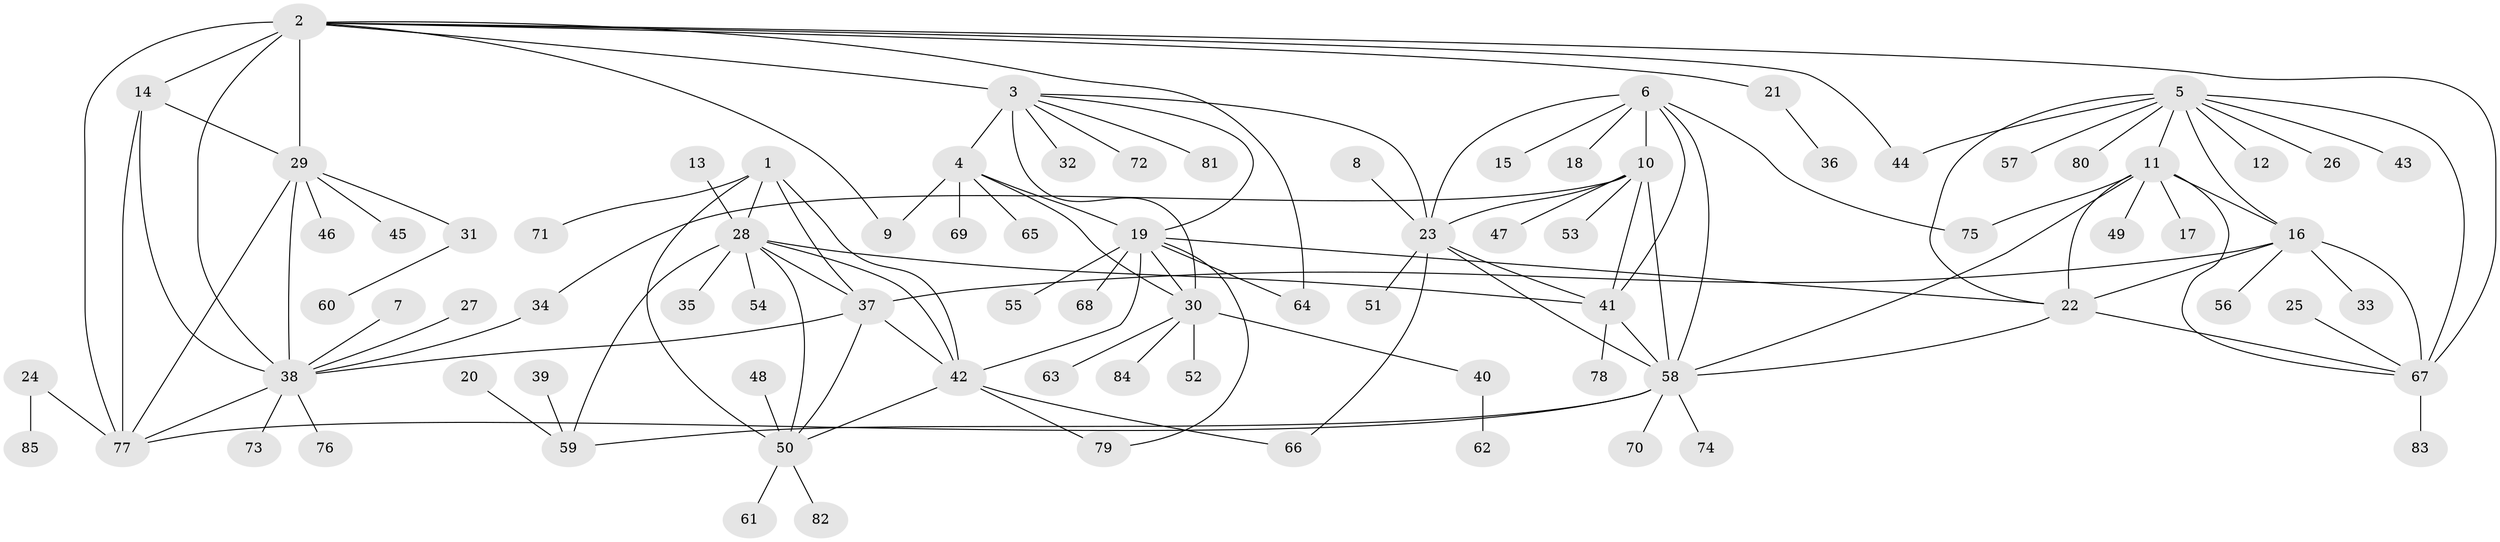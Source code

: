 // original degree distribution, {9: 0.058333333333333334, 11: 0.016666666666666666, 5: 0.025, 8: 0.06666666666666667, 6: 0.025, 12: 0.016666666666666666, 10: 0.025, 7: 0.025, 1: 0.5833333333333334, 2: 0.13333333333333333, 3: 0.025}
// Generated by graph-tools (version 1.1) at 2025/37/03/04/25 23:37:36]
// undirected, 85 vertices, 126 edges
graph export_dot {
  node [color=gray90,style=filled];
  1;
  2;
  3;
  4;
  5;
  6;
  7;
  8;
  9;
  10;
  11;
  12;
  13;
  14;
  15;
  16;
  17;
  18;
  19;
  20;
  21;
  22;
  23;
  24;
  25;
  26;
  27;
  28;
  29;
  30;
  31;
  32;
  33;
  34;
  35;
  36;
  37;
  38;
  39;
  40;
  41;
  42;
  43;
  44;
  45;
  46;
  47;
  48;
  49;
  50;
  51;
  52;
  53;
  54;
  55;
  56;
  57;
  58;
  59;
  60;
  61;
  62;
  63;
  64;
  65;
  66;
  67;
  68;
  69;
  70;
  71;
  72;
  73;
  74;
  75;
  76;
  77;
  78;
  79;
  80;
  81;
  82;
  83;
  84;
  85;
  1 -- 28 [weight=2.0];
  1 -- 37 [weight=2.0];
  1 -- 42 [weight=2.0];
  1 -- 50 [weight=2.0];
  1 -- 71 [weight=1.0];
  2 -- 3 [weight=1.0];
  2 -- 9 [weight=1.0];
  2 -- 14 [weight=2.0];
  2 -- 21 [weight=1.0];
  2 -- 29 [weight=2.0];
  2 -- 38 [weight=2.0];
  2 -- 44 [weight=1.0];
  2 -- 64 [weight=1.0];
  2 -- 67 [weight=1.0];
  2 -- 77 [weight=2.0];
  3 -- 4 [weight=4.0];
  3 -- 19 [weight=2.0];
  3 -- 23 [weight=1.0];
  3 -- 30 [weight=2.0];
  3 -- 32 [weight=1.0];
  3 -- 72 [weight=1.0];
  3 -- 81 [weight=1.0];
  4 -- 9 [weight=1.0];
  4 -- 19 [weight=2.0];
  4 -- 30 [weight=2.0];
  4 -- 65 [weight=1.0];
  4 -- 69 [weight=1.0];
  5 -- 11 [weight=2.0];
  5 -- 12 [weight=1.0];
  5 -- 16 [weight=2.0];
  5 -- 22 [weight=2.0];
  5 -- 26 [weight=1.0];
  5 -- 43 [weight=1.0];
  5 -- 44 [weight=1.0];
  5 -- 57 [weight=1.0];
  5 -- 67 [weight=2.0];
  5 -- 80 [weight=1.0];
  6 -- 10 [weight=2.0];
  6 -- 15 [weight=1.0];
  6 -- 18 [weight=1.0];
  6 -- 23 [weight=2.0];
  6 -- 41 [weight=2.0];
  6 -- 58 [weight=2.0];
  6 -- 75 [weight=1.0];
  7 -- 38 [weight=1.0];
  8 -- 23 [weight=1.0];
  10 -- 23 [weight=1.0];
  10 -- 34 [weight=1.0];
  10 -- 41 [weight=1.0];
  10 -- 47 [weight=1.0];
  10 -- 53 [weight=1.0];
  10 -- 58 [weight=1.0];
  11 -- 16 [weight=1.0];
  11 -- 17 [weight=1.0];
  11 -- 22 [weight=1.0];
  11 -- 49 [weight=1.0];
  11 -- 58 [weight=1.0];
  11 -- 67 [weight=1.0];
  11 -- 75 [weight=1.0];
  13 -- 28 [weight=1.0];
  14 -- 29 [weight=1.0];
  14 -- 38 [weight=1.0];
  14 -- 77 [weight=1.0];
  16 -- 22 [weight=1.0];
  16 -- 33 [weight=1.0];
  16 -- 37 [weight=1.0];
  16 -- 56 [weight=1.0];
  16 -- 67 [weight=1.0];
  19 -- 22 [weight=1.0];
  19 -- 30 [weight=1.0];
  19 -- 42 [weight=1.0];
  19 -- 55 [weight=1.0];
  19 -- 64 [weight=1.0];
  19 -- 68 [weight=1.0];
  19 -- 79 [weight=1.0];
  20 -- 59 [weight=1.0];
  21 -- 36 [weight=1.0];
  22 -- 58 [weight=1.0];
  22 -- 67 [weight=1.0];
  23 -- 41 [weight=1.0];
  23 -- 51 [weight=1.0];
  23 -- 58 [weight=1.0];
  23 -- 66 [weight=1.0];
  24 -- 77 [weight=1.0];
  24 -- 85 [weight=1.0];
  25 -- 67 [weight=1.0];
  27 -- 38 [weight=1.0];
  28 -- 35 [weight=1.0];
  28 -- 37 [weight=1.0];
  28 -- 41 [weight=1.0];
  28 -- 42 [weight=1.0];
  28 -- 50 [weight=1.0];
  28 -- 54 [weight=1.0];
  28 -- 59 [weight=1.0];
  29 -- 31 [weight=1.0];
  29 -- 38 [weight=1.0];
  29 -- 45 [weight=1.0];
  29 -- 46 [weight=1.0];
  29 -- 77 [weight=1.0];
  30 -- 40 [weight=1.0];
  30 -- 52 [weight=1.0];
  30 -- 63 [weight=1.0];
  30 -- 84 [weight=1.0];
  31 -- 60 [weight=1.0];
  34 -- 38 [weight=1.0];
  37 -- 38 [weight=1.0];
  37 -- 42 [weight=1.0];
  37 -- 50 [weight=1.0];
  38 -- 73 [weight=1.0];
  38 -- 76 [weight=1.0];
  38 -- 77 [weight=1.0];
  39 -- 59 [weight=1.0];
  40 -- 62 [weight=1.0];
  41 -- 58 [weight=1.0];
  41 -- 78 [weight=1.0];
  42 -- 50 [weight=1.0];
  42 -- 66 [weight=1.0];
  42 -- 79 [weight=1.0];
  48 -- 50 [weight=1.0];
  50 -- 61 [weight=1.0];
  50 -- 82 [weight=1.0];
  58 -- 59 [weight=1.0];
  58 -- 70 [weight=1.0];
  58 -- 74 [weight=1.0];
  58 -- 77 [weight=1.0];
  67 -- 83 [weight=1.0];
}
